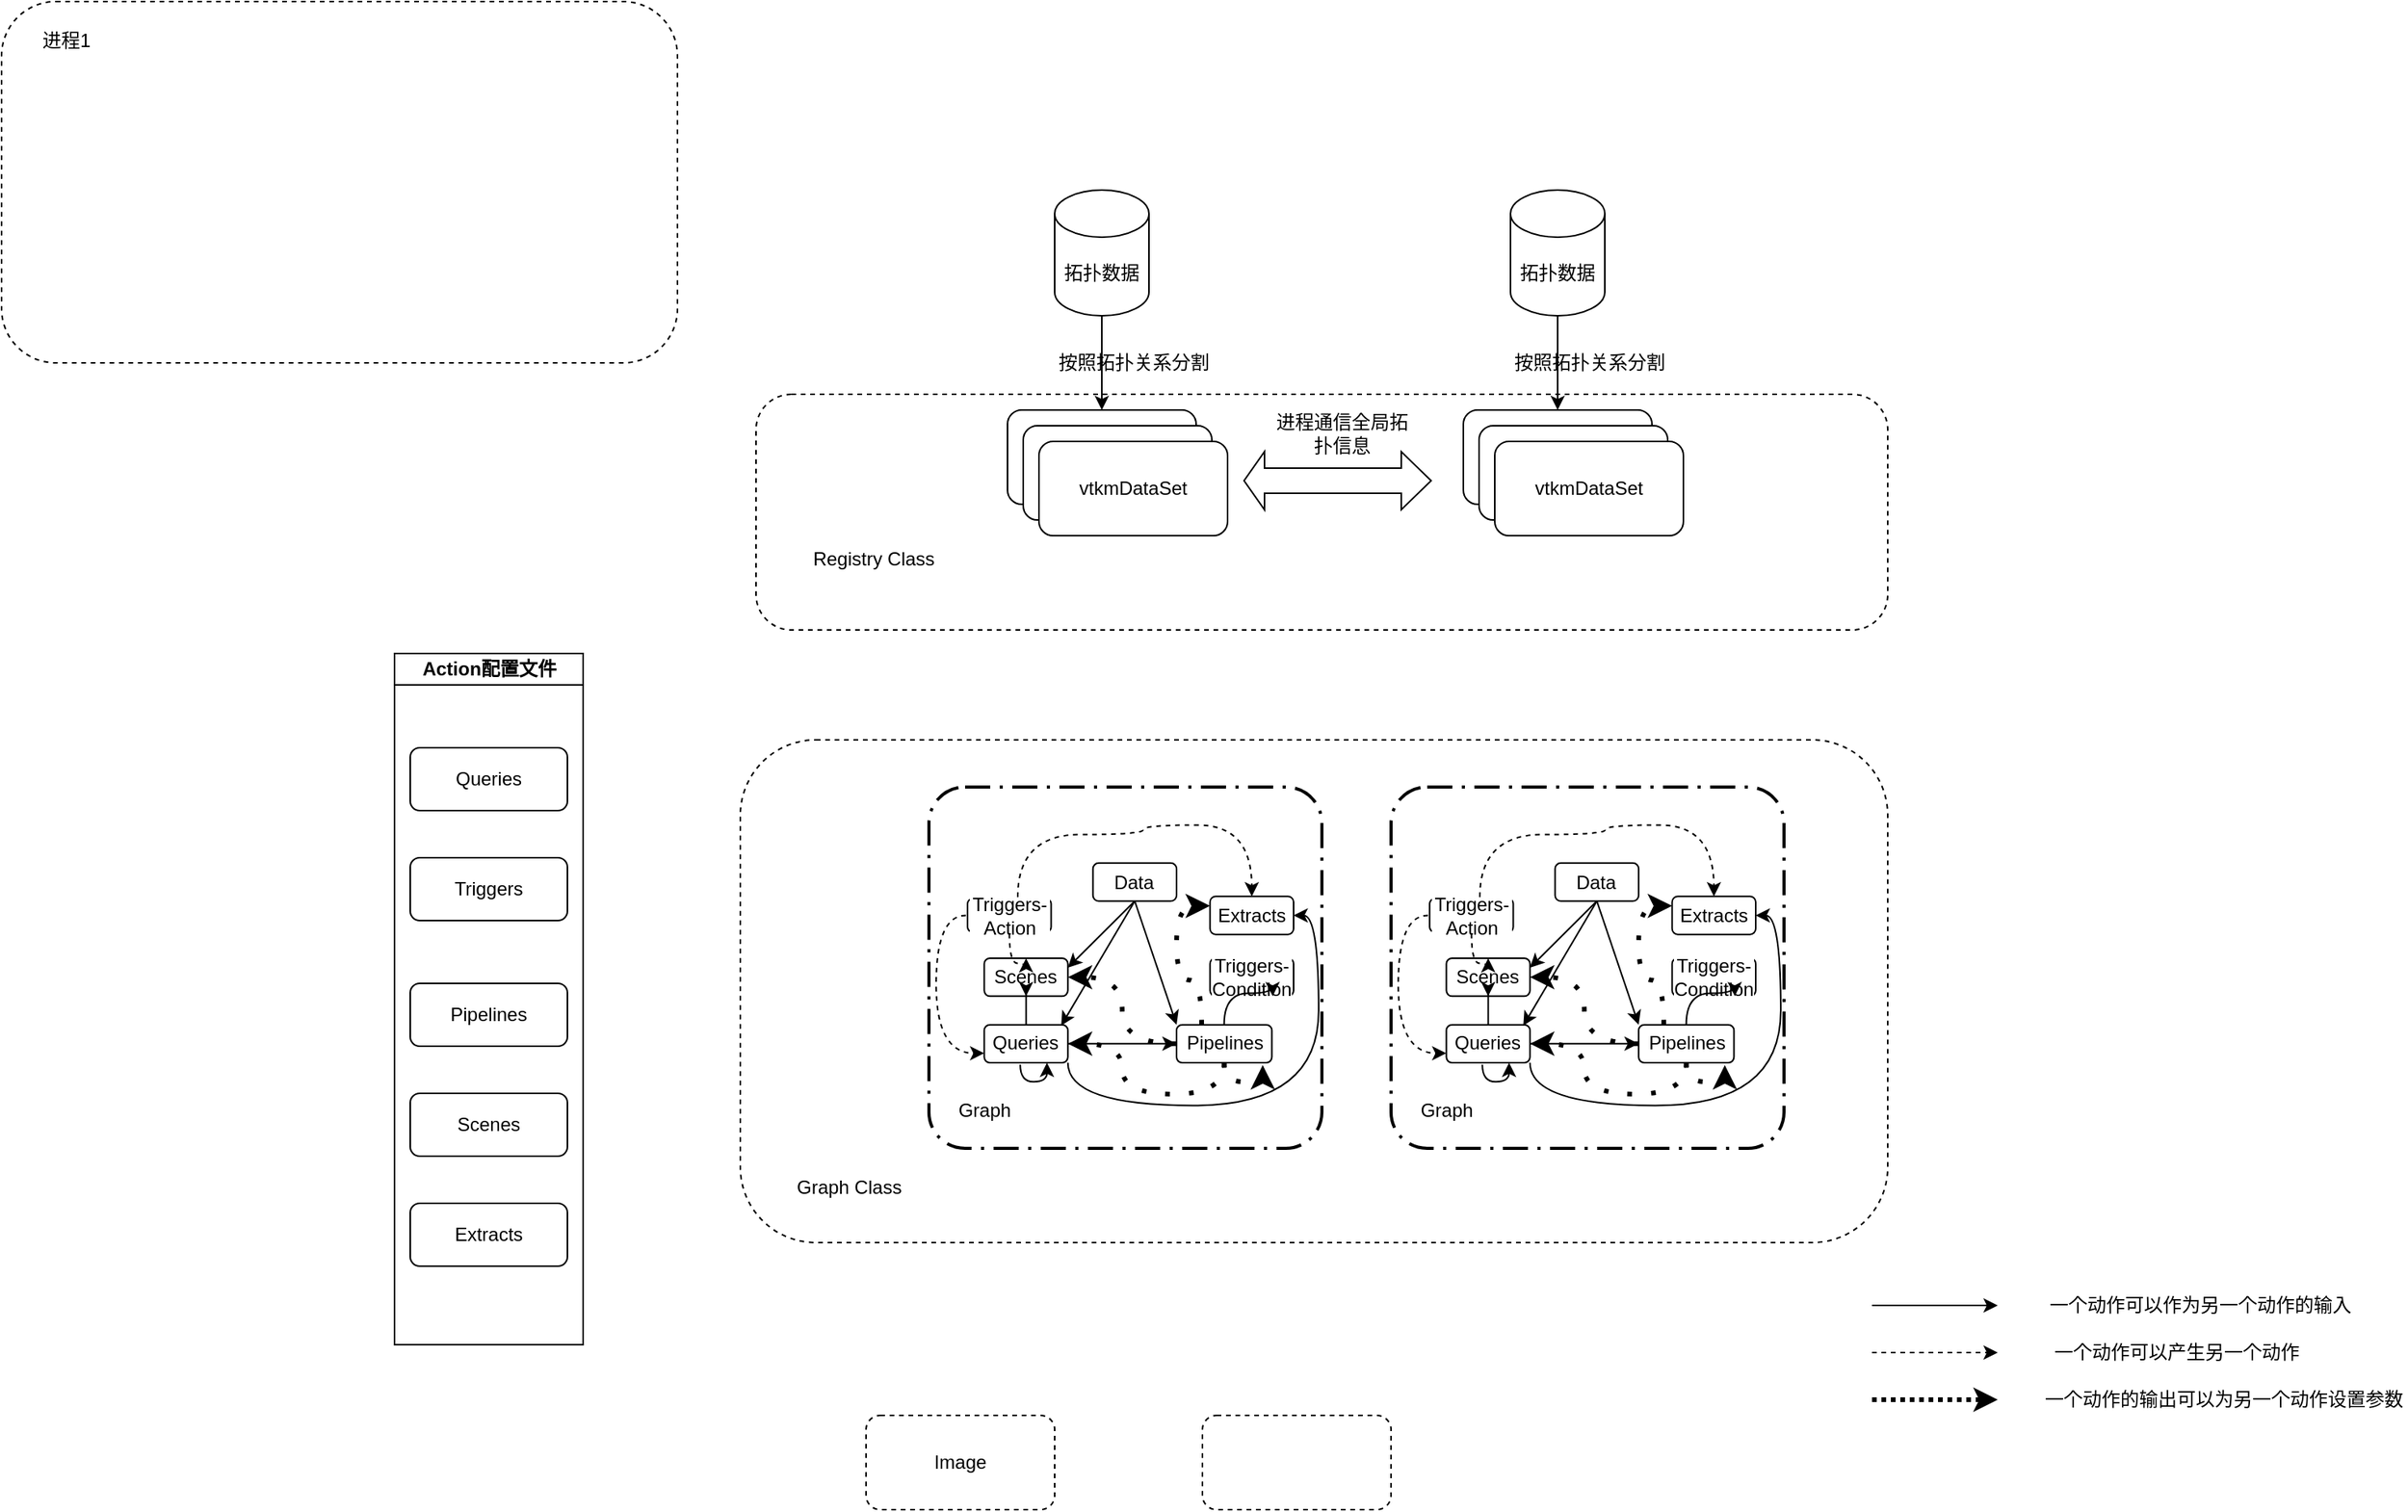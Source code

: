 <mxfile version="20.5.3" type="github">
  <diagram id="ZLlfLvLGAMrQiHrwSTNZ" name="第 1 页">
    <mxGraphModel dx="2529" dy="2203" grid="1" gridSize="10" guides="1" tooltips="1" connect="1" arrows="1" fold="1" page="1" pageScale="1" pageWidth="827" pageHeight="1169" math="0" shadow="0">
      <root>
        <mxCell id="0" />
        <mxCell id="1" parent="0" />
        <mxCell id="GuQ06bizUJo4DjbWJBar-140" value="" style="rounded=1;whiteSpace=wrap;html=1;dashed=1;" vertex="1" parent="1">
          <mxGeometry y="420" width="730" height="320" as="geometry" />
        </mxCell>
        <mxCell id="GuQ06bizUJo4DjbWJBar-43" value="" style="rounded=1;whiteSpace=wrap;html=1;dashed=1;" vertex="1" parent="1">
          <mxGeometry x="10" y="200" width="720" height="150" as="geometry" />
        </mxCell>
        <mxCell id="GuQ06bizUJo4DjbWJBar-19" value="" style="group" vertex="1" connectable="0" parent="1">
          <mxGeometry x="-470" y="-50" width="430" height="230" as="geometry" />
        </mxCell>
        <mxCell id="GuQ06bizUJo4DjbWJBar-17" value="" style="rounded=1;whiteSpace=wrap;html=1;dashed=1;" vertex="1" parent="GuQ06bizUJo4DjbWJBar-19">
          <mxGeometry width="430" height="230" as="geometry" />
        </mxCell>
        <mxCell id="GuQ06bizUJo4DjbWJBar-18" value="进程1" style="text;strokeColor=none;fillColor=none;align=left;verticalAlign=middle;spacingLeft=4;spacingRight=4;overflow=hidden;points=[[0,0.5],[1,0.5]];portConstraint=eastwest;rotatable=0;whiteSpace=wrap;html=1;dashed=1;" vertex="1" parent="GuQ06bizUJo4DjbWJBar-19">
          <mxGeometry x="20" y="10" width="80" height="30" as="geometry" />
        </mxCell>
        <mxCell id="GuQ06bizUJo4DjbWJBar-42" value="" style="group" vertex="1" connectable="0" parent="1">
          <mxGeometry x="170" y="70" width="540" height="280" as="geometry" />
        </mxCell>
        <mxCell id="GuQ06bizUJo4DjbWJBar-14" value="拓扑数据" style="shape=cylinder3;whiteSpace=wrap;html=1;boundedLbl=1;backgroundOutline=1;size=15;" vertex="1" parent="GuQ06bizUJo4DjbWJBar-42">
          <mxGeometry x="30" width="60" height="80" as="geometry" />
        </mxCell>
        <mxCell id="GuQ06bizUJo4DjbWJBar-29" value="" style="group" vertex="1" connectable="0" parent="GuQ06bizUJo4DjbWJBar-42">
          <mxGeometry y="140" width="140" height="80" as="geometry" />
        </mxCell>
        <mxCell id="GuQ06bizUJo4DjbWJBar-20" value="" style="rounded=1;whiteSpace=wrap;html=1;" vertex="1" parent="GuQ06bizUJo4DjbWJBar-29">
          <mxGeometry width="120" height="60" as="geometry" />
        </mxCell>
        <mxCell id="GuQ06bizUJo4DjbWJBar-27" value="" style="rounded=1;whiteSpace=wrap;html=1;" vertex="1" parent="GuQ06bizUJo4DjbWJBar-29">
          <mxGeometry x="10" y="10" width="120" height="60" as="geometry" />
        </mxCell>
        <mxCell id="GuQ06bizUJo4DjbWJBar-28" value="vtkmDataSet" style="rounded=1;whiteSpace=wrap;html=1;" vertex="1" parent="GuQ06bizUJo4DjbWJBar-29">
          <mxGeometry x="20" y="20" width="120" height="60" as="geometry" />
        </mxCell>
        <mxCell id="GuQ06bizUJo4DjbWJBar-30" style="edgeStyle=orthogonalEdgeStyle;rounded=0;orthogonalLoop=1;jettySize=auto;html=1;entryX=0.5;entryY=0;entryDx=0;entryDy=0;" edge="1" parent="GuQ06bizUJo4DjbWJBar-42" source="GuQ06bizUJo4DjbWJBar-14" target="GuQ06bizUJo4DjbWJBar-20">
          <mxGeometry relative="1" as="geometry" />
        </mxCell>
        <mxCell id="GuQ06bizUJo4DjbWJBar-31" value="按照拓扑关系分割" style="text;html=1;align=center;verticalAlign=middle;resizable=0;points=[];autosize=1;strokeColor=none;fillColor=none;" vertex="1" parent="GuQ06bizUJo4DjbWJBar-42">
          <mxGeometry x="20" y="95" width="120" height="30" as="geometry" />
        </mxCell>
        <mxCell id="GuQ06bizUJo4DjbWJBar-32" value="" style="shape=flexArrow;endArrow=classic;startArrow=classic;html=1;rounded=0;width=16;startSize=4;" edge="1" parent="GuQ06bizUJo4DjbWJBar-42">
          <mxGeometry width="100" height="100" relative="1" as="geometry">
            <mxPoint x="150" y="185" as="sourcePoint" />
            <mxPoint x="270" y="185" as="targetPoint" />
          </mxGeometry>
        </mxCell>
        <mxCell id="GuQ06bizUJo4DjbWJBar-34" value="拓扑数据" style="shape=cylinder3;whiteSpace=wrap;html=1;boundedLbl=1;backgroundOutline=1;size=15;" vertex="1" parent="GuQ06bizUJo4DjbWJBar-42">
          <mxGeometry x="320" width="60" height="80" as="geometry" />
        </mxCell>
        <mxCell id="GuQ06bizUJo4DjbWJBar-35" value="" style="group" vertex="1" connectable="0" parent="GuQ06bizUJo4DjbWJBar-42">
          <mxGeometry x="290" y="140" width="250" height="115" as="geometry" />
        </mxCell>
        <mxCell id="GuQ06bizUJo4DjbWJBar-36" value="" style="rounded=1;whiteSpace=wrap;html=1;" vertex="1" parent="GuQ06bizUJo4DjbWJBar-35">
          <mxGeometry width="120" height="60" as="geometry" />
        </mxCell>
        <mxCell id="GuQ06bizUJo4DjbWJBar-37" value="" style="rounded=1;whiteSpace=wrap;html=1;" vertex="1" parent="GuQ06bizUJo4DjbWJBar-35">
          <mxGeometry x="10" y="10" width="120" height="60" as="geometry" />
        </mxCell>
        <mxCell id="GuQ06bizUJo4DjbWJBar-38" value="vtkmDataSet" style="rounded=1;whiteSpace=wrap;html=1;" vertex="1" parent="GuQ06bizUJo4DjbWJBar-35">
          <mxGeometry x="20" y="20" width="120" height="60" as="geometry" />
        </mxCell>
        <mxCell id="GuQ06bizUJo4DjbWJBar-33" style="edgeStyle=orthogonalEdgeStyle;rounded=0;orthogonalLoop=1;jettySize=auto;html=1;entryX=0.5;entryY=0;entryDx=0;entryDy=0;" edge="1" parent="GuQ06bizUJo4DjbWJBar-42" source="GuQ06bizUJo4DjbWJBar-34" target="GuQ06bizUJo4DjbWJBar-36">
          <mxGeometry relative="1" as="geometry" />
        </mxCell>
        <mxCell id="GuQ06bizUJo4DjbWJBar-39" value="按照拓扑关系分割" style="text;html=1;align=center;verticalAlign=middle;resizable=0;points=[];autosize=1;strokeColor=none;fillColor=none;" vertex="1" parent="GuQ06bizUJo4DjbWJBar-42">
          <mxGeometry x="310" y="95" width="120" height="30" as="geometry" />
        </mxCell>
        <mxCell id="GuQ06bizUJo4DjbWJBar-40" value="进程通信全局拓扑信息" style="text;html=1;strokeColor=none;fillColor=none;align=center;verticalAlign=middle;whiteSpace=wrap;rounded=0;" vertex="1" parent="GuQ06bizUJo4DjbWJBar-42">
          <mxGeometry x="170" y="140" width="86" height="30" as="geometry" />
        </mxCell>
        <mxCell id="GuQ06bizUJo4DjbWJBar-44" value="Registry Class" style="text;html=1;strokeColor=none;fillColor=none;align=center;verticalAlign=middle;whiteSpace=wrap;rounded=0;" vertex="1" parent="1">
          <mxGeometry x="40" y="290" width="90" height="30" as="geometry" />
        </mxCell>
        <mxCell id="GuQ06bizUJo4DjbWJBar-48" value="" style="group" connectable="0" vertex="1" parent="1">
          <mxGeometry x="-220" y="365" width="120" height="440" as="geometry" />
        </mxCell>
        <mxCell id="GuQ06bizUJo4DjbWJBar-49" value="&lt;div&gt;&lt;div&gt;Action配置文件&lt;/div&gt;&lt;/div&gt;&lt;span&gt;&lt;/span&gt;" style="swimlane;startSize=20;rounded=0;shadow=0;comic=0;labelBackgroundColor=#FFFFFF;fillColor=#FFFFFF;gradientColor=#ffffff;html=1;" vertex="1" parent="GuQ06bizUJo4DjbWJBar-48">
          <mxGeometry width="120" height="440" as="geometry" />
        </mxCell>
        <mxCell id="GuQ06bizUJo4DjbWJBar-50" value="&lt;meta charset=&quot;utf-8&quot;&gt;&lt;meta&gt;&lt;meta&gt;&lt;div&gt;&lt;div&gt;Triggers&lt;/div&gt;&lt;/div&gt;&lt;span&gt;&lt;/span&gt;" style="rounded=1;whiteSpace=wrap;html=1;shadow=0;comic=0;labelBackgroundColor=#FFFFFF;fillColor=#FFFFFF;gradientColor=#ffffff;" vertex="1" parent="GuQ06bizUJo4DjbWJBar-49">
          <mxGeometry x="10" y="130" width="100" height="40" as="geometry" />
        </mxCell>
        <mxCell id="GuQ06bizUJo4DjbWJBar-51" value="&lt;meta charset=&quot;utf-8&quot;&gt;&lt;meta&gt;&lt;meta&gt;&lt;div&gt;&lt;div&gt;Queries&lt;/div&gt;&lt;/div&gt;&lt;span&gt;&lt;/span&gt;" style="rounded=1;whiteSpace=wrap;html=1;shadow=0;comic=0;labelBackgroundColor=#FFFFFF;fillColor=#FFFFFF;gradientColor=#ffffff;" vertex="1" parent="GuQ06bizUJo4DjbWJBar-49">
          <mxGeometry x="10" y="60" width="100" height="40" as="geometry" />
        </mxCell>
        <mxCell id="GuQ06bizUJo4DjbWJBar-52" value="&lt;meta charset=&quot;utf-8&quot;&gt;&lt;meta&gt;&lt;meta&gt;&lt;div&gt;&lt;div&gt;Pipelines&lt;/div&gt;&lt;/div&gt;&lt;span&gt;&lt;/span&gt;" style="rounded=1;whiteSpace=wrap;html=1;shadow=0;comic=0;labelBackgroundColor=#FFFFFF;fillColor=#FFFFFF;gradientColor=#ffffff;" vertex="1" parent="GuQ06bizUJo4DjbWJBar-49">
          <mxGeometry x="10" y="210" width="100" height="40" as="geometry" />
        </mxCell>
        <mxCell id="GuQ06bizUJo4DjbWJBar-53" value="&lt;meta charset=&quot;utf-8&quot;&gt;&lt;meta&gt;&lt;meta&gt;&lt;div&gt;&lt;div&gt;Scenes&lt;/div&gt;&lt;/div&gt;&lt;span&gt;&lt;/span&gt;" style="rounded=1;whiteSpace=wrap;html=1;shadow=0;comic=0;labelBackgroundColor=#FFFFFF;fillColor=#FFFFFF;gradientColor=#ffffff;" vertex="1" parent="GuQ06bizUJo4DjbWJBar-49">
          <mxGeometry x="10" y="280" width="100" height="40" as="geometry" />
        </mxCell>
        <mxCell id="GuQ06bizUJo4DjbWJBar-54" value="&lt;meta charset=&quot;utf-8&quot;&gt;&lt;meta&gt;&lt;meta&gt;&lt;div&gt;&lt;div&gt;Extracts&lt;/div&gt;&lt;/div&gt;&lt;span&gt;&lt;/span&gt;" style="rounded=1;whiteSpace=wrap;html=1;shadow=0;comic=0;labelBackgroundColor=#FFFFFF;fillColor=#FFFFFF;gradientColor=#ffffff;" vertex="1" parent="GuQ06bizUJo4DjbWJBar-49">
          <mxGeometry x="10" y="350" width="100" height="40" as="geometry" />
        </mxCell>
        <mxCell id="GuQ06bizUJo4DjbWJBar-55" value="" style="group" connectable="0" vertex="1" parent="1">
          <mxGeometry x="120" y="450" width="750" height="290" as="geometry" />
        </mxCell>
        <mxCell id="GuQ06bizUJo4DjbWJBar-141" value="" style="group" vertex="1" connectable="0" parent="GuQ06bizUJo4DjbWJBar-55">
          <mxGeometry width="250" height="230" as="geometry" />
        </mxCell>
        <mxCell id="GuQ06bizUJo4DjbWJBar-56" value="&lt;meta /&gt;&lt;meta /&gt;&lt;meta /&gt;&lt;div&gt;&lt;div&gt;Triggers-Condition&lt;/div&gt;&lt;/div&gt;&lt;span&gt;&lt;/span&gt;" style="rounded=1;whiteSpace=wrap;html=1;shadow=0;comic=0;labelBackgroundColor=#FFFFFF;fillColor=#FFFFFF;gradientColor=#ffffff;" vertex="1" parent="GuQ06bizUJo4DjbWJBar-141">
          <mxGeometry x="178.818" y="108.947" width="53.191" height="24.211" as="geometry" />
        </mxCell>
        <mxCell id="GuQ06bizUJo4DjbWJBar-57" value="&lt;meta charset=&quot;utf-8&quot;&gt;&lt;meta&gt;&lt;meta&gt;&lt;div&gt;&lt;div&gt;Queries&lt;/div&gt;&lt;/div&gt;&lt;span&gt;&lt;/span&gt;" style="rounded=1;whiteSpace=wrap;html=1;shadow=0;comic=0;labelBackgroundColor=#FFFFFF;fillColor=#FFFFFF;gradientColor=#ffffff;" vertex="1" parent="GuQ06bizUJo4DjbWJBar-141">
          <mxGeometry x="35.201" y="151.316" width="53.191" height="24.211" as="geometry" />
        </mxCell>
        <mxCell id="GuQ06bizUJo4DjbWJBar-58" style="edgeStyle=orthogonalEdgeStyle;curved=1;orthogonalLoop=1;jettySize=auto;html=1;entryX=0;entryY=0.75;entryDx=0;entryDy=0;dashed=1;strokeWidth=1;exitX=0;exitY=0.5;exitDx=0;exitDy=0;" edge="1" parent="GuQ06bizUJo4DjbWJBar-141" source="GuQ06bizUJo4DjbWJBar-59" target="GuQ06bizUJo4DjbWJBar-57">
          <mxGeometry relative="1" as="geometry" />
        </mxCell>
        <mxCell id="GuQ06bizUJo4DjbWJBar-59" value="&lt;meta /&gt;&lt;meta /&gt;&lt;meta /&gt;&lt;div&gt;&lt;div&gt;Triggers-Action&lt;/div&gt;&lt;/div&gt;&lt;span&gt;&lt;/span&gt;" style="rounded=1;whiteSpace=wrap;html=1;shadow=0;comic=0;labelBackgroundColor=#FFFFFF;fillColor=none;gradientColor=none;glass=0;perimeterSpacing=1;strokeColor=#000000;" vertex="1" parent="GuQ06bizUJo4DjbWJBar-141">
          <mxGeometry x="24.559" y="71.122" width="53.191" height="21.184" as="geometry" />
        </mxCell>
        <mxCell id="GuQ06bizUJo4DjbWJBar-60" style="edgeStyle=orthogonalEdgeStyle;curved=1;orthogonalLoop=1;jettySize=auto;html=1;entryX=1;entryY=0.5;entryDx=0;entryDy=0;strokeWidth=3;startArrow=none;startFill=0;exitX=0.5;exitY=1;exitDx=0;exitDy=0;dashed=1;dashPattern=1 4;" edge="1" parent="GuQ06bizUJo4DjbWJBar-141" source="GuQ06bizUJo4DjbWJBar-62" target="GuQ06bizUJo4DjbWJBar-57">
          <mxGeometry relative="1" as="geometry" />
        </mxCell>
        <mxCell id="GuQ06bizUJo4DjbWJBar-61" style="edgeStyle=orthogonalEdgeStyle;curved=1;orthogonalLoop=1;jettySize=auto;html=1;entryX=0.75;entryY=1;entryDx=0;entryDy=0;startArrow=none;startFill=0;strokeWidth=1;" edge="1" parent="GuQ06bizUJo4DjbWJBar-141" source="GuQ06bizUJo4DjbWJBar-62" target="GuQ06bizUJo4DjbWJBar-56">
          <mxGeometry relative="1" as="geometry" />
        </mxCell>
        <mxCell id="GuQ06bizUJo4DjbWJBar-62" value="&lt;meta charset=&quot;utf-8&quot;&gt;&lt;meta&gt;&lt;meta&gt;&lt;div&gt;&lt;div&gt;Pipelines&lt;/div&gt;&lt;/div&gt;&lt;span&gt;&lt;/span&gt;" style="rounded=1;whiteSpace=wrap;html=1;shadow=0;comic=0;labelBackgroundColor=#FFFFFF;fillColor=#FFFFFF;gradientColor=#ffffff;" vertex="1" parent="GuQ06bizUJo4DjbWJBar-141">
          <mxGeometry x="157.541" y="151.316" width="60.638" height="24.211" as="geometry" />
        </mxCell>
        <mxCell id="GuQ06bizUJo4DjbWJBar-63" style="edgeStyle=orthogonalEdgeStyle;curved=1;orthogonalLoop=1;jettySize=auto;html=1;entryX=0;entryY=0.5;entryDx=0;entryDy=0;" edge="1" parent="GuQ06bizUJo4DjbWJBar-141" source="GuQ06bizUJo4DjbWJBar-57" target="GuQ06bizUJo4DjbWJBar-62">
          <mxGeometry relative="1" as="geometry" />
        </mxCell>
        <mxCell id="GuQ06bizUJo4DjbWJBar-64" value="&lt;meta charset=&quot;utf-8&quot;&gt;&lt;meta&gt;&lt;meta&gt;&lt;div&gt;&lt;div&gt;Scenes&lt;/div&gt;&lt;/div&gt;&lt;span&gt;&lt;/span&gt;" style="rounded=1;whiteSpace=wrap;html=1;shadow=0;comic=0;labelBackgroundColor=#FFFFFF;fillColor=#FFFFFF;gradientColor=#ffffff;" vertex="1" parent="GuQ06bizUJo4DjbWJBar-141">
          <mxGeometry x="35.201" y="108.947" width="53.191" height="24.211" as="geometry" />
        </mxCell>
        <mxCell id="GuQ06bizUJo4DjbWJBar-65" style="edgeStyle=orthogonalEdgeStyle;curved=1;orthogonalLoop=1;jettySize=auto;html=1;entryX=0.5;entryY=1;entryDx=0;entryDy=0;" edge="1" parent="GuQ06bizUJo4DjbWJBar-141" source="GuQ06bizUJo4DjbWJBar-57" target="GuQ06bizUJo4DjbWJBar-64">
          <mxGeometry relative="1" as="geometry" />
        </mxCell>
        <mxCell id="GuQ06bizUJo4DjbWJBar-66" style="edgeStyle=orthogonalEdgeStyle;curved=1;orthogonalLoop=1;jettySize=auto;html=1;entryX=0.5;entryY=0;entryDx=0;entryDy=0;dashed=1;strokeWidth=1;" edge="1" parent="GuQ06bizUJo4DjbWJBar-141" source="GuQ06bizUJo4DjbWJBar-59" target="GuQ06bizUJo4DjbWJBar-64">
          <mxGeometry relative="1" as="geometry" />
        </mxCell>
        <mxCell id="GuQ06bizUJo4DjbWJBar-67" style="edgeStyle=orthogonalEdgeStyle;curved=1;orthogonalLoop=1;jettySize=auto;html=1;entryX=1;entryY=0.5;entryDx=0;entryDy=0;dashed=1;dashPattern=1 4;startArrow=none;startFill=0;strokeWidth=3;" edge="1" parent="GuQ06bizUJo4DjbWJBar-141" source="GuQ06bizUJo4DjbWJBar-62" target="GuQ06bizUJo4DjbWJBar-64">
          <mxGeometry relative="1" as="geometry" />
        </mxCell>
        <mxCell id="GuQ06bizUJo4DjbWJBar-68" value="&lt;meta charset=&quot;utf-8&quot;&gt;&lt;meta&gt;&lt;meta&gt;&lt;div&gt;&lt;div&gt;Extracts&lt;/div&gt;&lt;/div&gt;&lt;span&gt;&lt;/span&gt;" style="rounded=1;whiteSpace=wrap;html=1;shadow=0;comic=0;labelBackgroundColor=#FFFFFF;fillColor=#FFFFFF;gradientColor=#ffffff;" vertex="1" parent="GuQ06bizUJo4DjbWJBar-141">
          <mxGeometry x="178.818" y="69.605" width="53.191" height="24.211" as="geometry" />
        </mxCell>
        <mxCell id="GuQ06bizUJo4DjbWJBar-69" style="edgeStyle=orthogonalEdgeStyle;orthogonalLoop=1;jettySize=auto;html=1;entryX=1;entryY=0.5;entryDx=0;entryDy=0;curved=1;exitX=1;exitY=1;exitDx=0;exitDy=0;" edge="1" parent="GuQ06bizUJo4DjbWJBar-141" source="GuQ06bizUJo4DjbWJBar-57" target="GuQ06bizUJo4DjbWJBar-68">
          <mxGeometry relative="1" as="geometry">
            <mxPoint x="99.031" y="202.763" as="sourcePoint" />
            <mxPoint x="242.648" y="121.053" as="targetPoint" />
            <Array as="points">
              <mxPoint x="88.392" y="202.763" />
              <mxPoint x="247.967" y="202.763" />
              <mxPoint x="247.967" y="81.711" />
            </Array>
          </mxGeometry>
        </mxCell>
        <mxCell id="GuQ06bizUJo4DjbWJBar-70" style="orthogonalLoop=1;jettySize=auto;html=1;entryX=1;entryY=0.25;entryDx=0;entryDy=0;exitX=0.5;exitY=1;exitDx=0;exitDy=0;" edge="1" parent="GuQ06bizUJo4DjbWJBar-141" source="GuQ06bizUJo4DjbWJBar-73" target="GuQ06bizUJo4DjbWJBar-64">
          <mxGeometry relative="1" as="geometry" />
        </mxCell>
        <mxCell id="GuQ06bizUJo4DjbWJBar-71" style="orthogonalLoop=1;jettySize=auto;html=1;entryX=0;entryY=0;entryDx=0;entryDy=0;exitX=0.5;exitY=1;exitDx=0;exitDy=0;" edge="1" parent="GuQ06bizUJo4DjbWJBar-141" source="GuQ06bizUJo4DjbWJBar-73" target="GuQ06bizUJo4DjbWJBar-62">
          <mxGeometry relative="1" as="geometry" />
        </mxCell>
        <mxCell id="GuQ06bizUJo4DjbWJBar-72" style="orthogonalLoop=1;jettySize=auto;html=1;entryX=0.92;entryY=0.025;entryDx=0;entryDy=0;entryPerimeter=0;exitX=0.5;exitY=1;exitDx=0;exitDy=0;" edge="1" parent="GuQ06bizUJo4DjbWJBar-141" source="GuQ06bizUJo4DjbWJBar-73" target="GuQ06bizUJo4DjbWJBar-57">
          <mxGeometry relative="1" as="geometry" />
        </mxCell>
        <mxCell id="GuQ06bizUJo4DjbWJBar-73" value="&lt;meta /&gt;&lt;meta /&gt;&lt;meta /&gt;&lt;div&gt;&lt;div&gt;Data&lt;/div&gt;&lt;/div&gt;&lt;span&gt;&lt;/span&gt;" style="rounded=1;whiteSpace=wrap;html=1;shadow=0;comic=0;labelBackgroundColor=#FFFFFF;fillColor=#FFFFFF;gradientColor=#ffffff;" vertex="1" parent="GuQ06bizUJo4DjbWJBar-141">
          <mxGeometry x="104.35" y="48.421" width="53.191" height="24.211" as="geometry" />
        </mxCell>
        <mxCell id="GuQ06bizUJo4DjbWJBar-74" style="edgeStyle=orthogonalEdgeStyle;curved=1;orthogonalLoop=1;jettySize=auto;html=1;entryX=0.5;entryY=0;entryDx=0;entryDy=0;dashed=1;strokeWidth=1;" edge="1" parent="GuQ06bizUJo4DjbWJBar-141" source="GuQ06bizUJo4DjbWJBar-59" target="GuQ06bizUJo4DjbWJBar-68">
          <mxGeometry relative="1" as="geometry">
            <Array as="points">
              <mxPoint x="56.477" y="30.263" />
              <mxPoint x="136.265" y="30.263" />
              <mxPoint x="136.265" y="24.211" />
              <mxPoint x="205.414" y="24.211" />
            </Array>
          </mxGeometry>
        </mxCell>
        <mxCell id="GuQ06bizUJo4DjbWJBar-75" style="edgeStyle=orthogonalEdgeStyle;curved=1;orthogonalLoop=1;jettySize=auto;html=1;entryX=0.75;entryY=1;entryDx=0;entryDy=0;exitX=0.43;exitY=1.05;exitDx=0;exitDy=0;exitPerimeter=0;" edge="1" parent="GuQ06bizUJo4DjbWJBar-141" source="GuQ06bizUJo4DjbWJBar-57" target="GuQ06bizUJo4DjbWJBar-57">
          <mxGeometry relative="1" as="geometry">
            <Array as="points">
              <mxPoint x="58.073" y="187.632" />
              <mxPoint x="75.094" y="187.632" />
            </Array>
          </mxGeometry>
        </mxCell>
        <mxCell id="GuQ06bizUJo4DjbWJBar-76" style="edgeStyle=orthogonalEdgeStyle;curved=1;orthogonalLoop=1;jettySize=auto;html=1;entryX=0;entryY=0.25;entryDx=0;entryDy=0;dashed=1;dashPattern=1 4;startArrow=none;startFill=0;strokeWidth=3;" edge="1" parent="GuQ06bizUJo4DjbWJBar-141" source="GuQ06bizUJo4DjbWJBar-62" target="GuQ06bizUJo4DjbWJBar-68">
          <mxGeometry relative="1" as="geometry">
            <Array as="points">
              <mxPoint x="173.499" y="122.868" />
              <mxPoint x="157.541" y="122.868" />
              <mxPoint x="157.541" y="75.658" />
            </Array>
          </mxGeometry>
        </mxCell>
        <mxCell id="GuQ06bizUJo4DjbWJBar-77" style="edgeStyle=orthogonalEdgeStyle;curved=1;orthogonalLoop=1;jettySize=auto;html=1;entryX=0.904;entryY=1.063;entryDx=0;entryDy=0;entryPerimeter=0;dashed=1;dashPattern=1 4;startArrow=none;startFill=0;strokeWidth=3;" edge="1" parent="GuQ06bizUJo4DjbWJBar-141" source="GuQ06bizUJo4DjbWJBar-62" target="GuQ06bizUJo4DjbWJBar-62">
          <mxGeometry relative="1" as="geometry">
            <Array as="points">
              <mxPoint x="187.86" y="187.632" />
              <mxPoint x="212.328" y="187.632" />
            </Array>
          </mxGeometry>
        </mxCell>
        <mxCell id="GuQ06bizUJo4DjbWJBar-78" value="" style="rounded=1;arcSize=10;dashed=1;strokeColor=#000000;fillColor=none;gradientColor=none;dashPattern=8 3 1 3;strokeWidth=2;" vertex="1" parent="GuQ06bizUJo4DjbWJBar-141">
          <mxGeometry width="250" height="230" as="geometry" />
        </mxCell>
        <mxCell id="GuQ06bizUJo4DjbWJBar-79" value="Graph" style="text;html=1;strokeColor=none;fillColor=none;align=center;verticalAlign=middle;whiteSpace=wrap;rounded=0;" vertex="1" parent="GuQ06bizUJo4DjbWJBar-141">
          <mxGeometry x="24.562" y="199.737" width="21.277" height="12.105" as="geometry" />
        </mxCell>
        <mxCell id="GuQ06bizUJo4DjbWJBar-107" value="" style="endArrow=classic;html=1;" edge="1" parent="1">
          <mxGeometry width="50" height="50" relative="1" as="geometry">
            <mxPoint x="720" y="780" as="sourcePoint" />
            <mxPoint x="800" y="780" as="targetPoint" />
          </mxGeometry>
        </mxCell>
        <mxCell id="GuQ06bizUJo4DjbWJBar-108" value="" style="endArrow=classic;html=1;dashed=1;" edge="1" parent="1">
          <mxGeometry width="50" height="50" relative="1" as="geometry">
            <mxPoint x="720" y="810" as="sourcePoint" />
            <mxPoint x="800" y="810" as="targetPoint" />
          </mxGeometry>
        </mxCell>
        <mxCell id="GuQ06bizUJo4DjbWJBar-109" value="" style="endArrow=classic;html=1;dashed=1;dashPattern=1 1;strokeWidth=3;" edge="1" parent="1">
          <mxGeometry width="50" height="50" relative="1" as="geometry">
            <mxPoint x="720" y="840" as="sourcePoint" />
            <mxPoint x="800" y="840" as="targetPoint" />
          </mxGeometry>
        </mxCell>
        <mxCell id="GuQ06bizUJo4DjbWJBar-110" value="&lt;div&gt;&lt;/div&gt;&lt;div style&gt;一个动作可以作为另一个动作的输入&lt;/div&gt;" style="text;html=1;strokeColor=none;fillColor=none;align=center;verticalAlign=middle;whiteSpace=wrap;rounded=0;glass=0;comic=0;" vertex="1" parent="1">
          <mxGeometry x="828" y="770" width="202" height="20" as="geometry" />
        </mxCell>
        <mxCell id="GuQ06bizUJo4DjbWJBar-111" value="&lt;meta charset=&quot;utf-8&quot;&gt;&lt;meta&gt;&lt;div&gt;&lt;/div&gt;&lt;div style=&quot;&quot;&gt;一个动作可以产生另一个动作&lt;/div&gt;" style="text;html=1;strokeColor=none;fillColor=none;align=center;verticalAlign=middle;whiteSpace=wrap;rounded=0;glass=0;comic=0;" vertex="1" parent="1">
          <mxGeometry x="798" y="800" width="232" height="20" as="geometry" />
        </mxCell>
        <mxCell id="GuQ06bizUJo4DjbWJBar-112" value="&lt;meta charset=&quot;utf-8&quot;&gt;&lt;meta&gt;&lt;div&gt;&lt;/div&gt;&lt;div style=&quot;&quot;&gt;一个动作的输出可以为另一个动作设置参数&lt;/div&gt;" style="text;html=1;strokeColor=none;fillColor=none;align=center;verticalAlign=middle;whiteSpace=wrap;rounded=0;glass=0;comic=0;" vertex="1" parent="1">
          <mxGeometry x="828" y="830" width="232" height="20" as="geometry" />
        </mxCell>
        <mxCell id="GuQ06bizUJo4DjbWJBar-115" value="" style="group" connectable="0" vertex="1" parent="1">
          <mxGeometry x="414" y="450" width="250" height="230" as="geometry" />
        </mxCell>
        <mxCell id="GuQ06bizUJo4DjbWJBar-116" value="&lt;meta /&gt;&lt;meta /&gt;&lt;meta /&gt;&lt;div&gt;&lt;div&gt;Triggers-Condition&lt;/div&gt;&lt;/div&gt;&lt;span&gt;&lt;/span&gt;" style="rounded=1;whiteSpace=wrap;html=1;shadow=0;comic=0;labelBackgroundColor=#FFFFFF;fillColor=#FFFFFF;gradientColor=#ffffff;" vertex="1" parent="GuQ06bizUJo4DjbWJBar-115">
          <mxGeometry x="178.818" y="108.947" width="53.191" height="24.211" as="geometry" />
        </mxCell>
        <mxCell id="GuQ06bizUJo4DjbWJBar-117" value="&lt;meta charset=&quot;utf-8&quot;&gt;&lt;meta&gt;&lt;meta&gt;&lt;div&gt;&lt;div&gt;Queries&lt;/div&gt;&lt;/div&gt;&lt;span&gt;&lt;/span&gt;" style="rounded=1;whiteSpace=wrap;html=1;shadow=0;comic=0;labelBackgroundColor=#FFFFFF;fillColor=#FFFFFF;gradientColor=#ffffff;" vertex="1" parent="GuQ06bizUJo4DjbWJBar-115">
          <mxGeometry x="35.201" y="151.316" width="53.191" height="24.211" as="geometry" />
        </mxCell>
        <mxCell id="GuQ06bizUJo4DjbWJBar-118" style="edgeStyle=orthogonalEdgeStyle;curved=1;orthogonalLoop=1;jettySize=auto;html=1;entryX=0;entryY=0.75;entryDx=0;entryDy=0;dashed=1;strokeWidth=1;exitX=0;exitY=0.5;exitDx=0;exitDy=0;" edge="1" parent="GuQ06bizUJo4DjbWJBar-115" source="GuQ06bizUJo4DjbWJBar-119" target="GuQ06bizUJo4DjbWJBar-117">
          <mxGeometry relative="1" as="geometry" />
        </mxCell>
        <mxCell id="GuQ06bizUJo4DjbWJBar-119" value="&lt;meta /&gt;&lt;meta /&gt;&lt;meta /&gt;&lt;div&gt;&lt;div&gt;Triggers-Action&lt;/div&gt;&lt;/div&gt;&lt;span&gt;&lt;/span&gt;" style="rounded=1;whiteSpace=wrap;html=1;shadow=0;comic=0;labelBackgroundColor=#FFFFFF;fillColor=none;gradientColor=none;glass=0;perimeterSpacing=1;strokeColor=#000000;" vertex="1" parent="GuQ06bizUJo4DjbWJBar-115">
          <mxGeometry x="24.559" y="71.122" width="53.191" height="21.184" as="geometry" />
        </mxCell>
        <mxCell id="GuQ06bizUJo4DjbWJBar-120" style="edgeStyle=orthogonalEdgeStyle;curved=1;orthogonalLoop=1;jettySize=auto;html=1;entryX=1;entryY=0.5;entryDx=0;entryDy=0;strokeWidth=3;startArrow=none;startFill=0;exitX=0.5;exitY=1;exitDx=0;exitDy=0;dashed=1;dashPattern=1 4;" edge="1" parent="GuQ06bizUJo4DjbWJBar-115" source="GuQ06bizUJo4DjbWJBar-122" target="GuQ06bizUJo4DjbWJBar-117">
          <mxGeometry relative="1" as="geometry" />
        </mxCell>
        <mxCell id="GuQ06bizUJo4DjbWJBar-121" style="edgeStyle=orthogonalEdgeStyle;curved=1;orthogonalLoop=1;jettySize=auto;html=1;entryX=0.75;entryY=1;entryDx=0;entryDy=0;startArrow=none;startFill=0;strokeWidth=1;" edge="1" parent="GuQ06bizUJo4DjbWJBar-115" source="GuQ06bizUJo4DjbWJBar-122" target="GuQ06bizUJo4DjbWJBar-116">
          <mxGeometry relative="1" as="geometry" />
        </mxCell>
        <mxCell id="GuQ06bizUJo4DjbWJBar-122" value="&lt;meta charset=&quot;utf-8&quot;&gt;&lt;meta&gt;&lt;meta&gt;&lt;div&gt;&lt;div&gt;Pipelines&lt;/div&gt;&lt;/div&gt;&lt;span&gt;&lt;/span&gt;" style="rounded=1;whiteSpace=wrap;html=1;shadow=0;comic=0;labelBackgroundColor=#FFFFFF;fillColor=#FFFFFF;gradientColor=#ffffff;" vertex="1" parent="GuQ06bizUJo4DjbWJBar-115">
          <mxGeometry x="157.541" y="151.316" width="60.638" height="24.211" as="geometry" />
        </mxCell>
        <mxCell id="GuQ06bizUJo4DjbWJBar-123" style="edgeStyle=orthogonalEdgeStyle;curved=1;orthogonalLoop=1;jettySize=auto;html=1;entryX=0;entryY=0.5;entryDx=0;entryDy=0;" edge="1" parent="GuQ06bizUJo4DjbWJBar-115" source="GuQ06bizUJo4DjbWJBar-117" target="GuQ06bizUJo4DjbWJBar-122">
          <mxGeometry relative="1" as="geometry" />
        </mxCell>
        <mxCell id="GuQ06bizUJo4DjbWJBar-124" value="&lt;meta charset=&quot;utf-8&quot;&gt;&lt;meta&gt;&lt;meta&gt;&lt;div&gt;&lt;div&gt;Scenes&lt;/div&gt;&lt;/div&gt;&lt;span&gt;&lt;/span&gt;" style="rounded=1;whiteSpace=wrap;html=1;shadow=0;comic=0;labelBackgroundColor=#FFFFFF;fillColor=#FFFFFF;gradientColor=#ffffff;" vertex="1" parent="GuQ06bizUJo4DjbWJBar-115">
          <mxGeometry x="35.201" y="108.947" width="53.191" height="24.211" as="geometry" />
        </mxCell>
        <mxCell id="GuQ06bizUJo4DjbWJBar-125" style="edgeStyle=orthogonalEdgeStyle;curved=1;orthogonalLoop=1;jettySize=auto;html=1;entryX=0.5;entryY=1;entryDx=0;entryDy=0;" edge="1" parent="GuQ06bizUJo4DjbWJBar-115" source="GuQ06bizUJo4DjbWJBar-117" target="GuQ06bizUJo4DjbWJBar-124">
          <mxGeometry relative="1" as="geometry" />
        </mxCell>
        <mxCell id="GuQ06bizUJo4DjbWJBar-126" style="edgeStyle=orthogonalEdgeStyle;curved=1;orthogonalLoop=1;jettySize=auto;html=1;entryX=0.5;entryY=0;entryDx=0;entryDy=0;dashed=1;strokeWidth=1;" edge="1" parent="GuQ06bizUJo4DjbWJBar-115" source="GuQ06bizUJo4DjbWJBar-119" target="GuQ06bizUJo4DjbWJBar-124">
          <mxGeometry relative="1" as="geometry" />
        </mxCell>
        <mxCell id="GuQ06bizUJo4DjbWJBar-127" style="edgeStyle=orthogonalEdgeStyle;curved=1;orthogonalLoop=1;jettySize=auto;html=1;entryX=1;entryY=0.5;entryDx=0;entryDy=0;dashed=1;dashPattern=1 4;startArrow=none;startFill=0;strokeWidth=3;" edge="1" parent="GuQ06bizUJo4DjbWJBar-115" source="GuQ06bizUJo4DjbWJBar-122" target="GuQ06bizUJo4DjbWJBar-124">
          <mxGeometry relative="1" as="geometry" />
        </mxCell>
        <mxCell id="GuQ06bizUJo4DjbWJBar-128" value="&lt;meta charset=&quot;utf-8&quot;&gt;&lt;meta&gt;&lt;meta&gt;&lt;div&gt;&lt;div&gt;Extracts&lt;/div&gt;&lt;/div&gt;&lt;span&gt;&lt;/span&gt;" style="rounded=1;whiteSpace=wrap;html=1;shadow=0;comic=0;labelBackgroundColor=#FFFFFF;fillColor=#FFFFFF;gradientColor=#ffffff;" vertex="1" parent="GuQ06bizUJo4DjbWJBar-115">
          <mxGeometry x="178.818" y="69.605" width="53.191" height="24.211" as="geometry" />
        </mxCell>
        <mxCell id="GuQ06bizUJo4DjbWJBar-129" style="edgeStyle=orthogonalEdgeStyle;orthogonalLoop=1;jettySize=auto;html=1;entryX=1;entryY=0.5;entryDx=0;entryDy=0;curved=1;exitX=1;exitY=1;exitDx=0;exitDy=0;" edge="1" parent="GuQ06bizUJo4DjbWJBar-115" source="GuQ06bizUJo4DjbWJBar-117" target="GuQ06bizUJo4DjbWJBar-128">
          <mxGeometry relative="1" as="geometry">
            <mxPoint x="99.031" y="202.763" as="sourcePoint" />
            <mxPoint x="242.648" y="121.053" as="targetPoint" />
            <Array as="points">
              <mxPoint x="88.392" y="202.763" />
              <mxPoint x="247.967" y="202.763" />
              <mxPoint x="247.967" y="81.711" />
            </Array>
          </mxGeometry>
        </mxCell>
        <mxCell id="GuQ06bizUJo4DjbWJBar-130" style="orthogonalLoop=1;jettySize=auto;html=1;entryX=1;entryY=0.25;entryDx=0;entryDy=0;exitX=0.5;exitY=1;exitDx=0;exitDy=0;" edge="1" parent="GuQ06bizUJo4DjbWJBar-115" source="GuQ06bizUJo4DjbWJBar-133" target="GuQ06bizUJo4DjbWJBar-124">
          <mxGeometry relative="1" as="geometry" />
        </mxCell>
        <mxCell id="GuQ06bizUJo4DjbWJBar-131" style="orthogonalLoop=1;jettySize=auto;html=1;entryX=0;entryY=0;entryDx=0;entryDy=0;exitX=0.5;exitY=1;exitDx=0;exitDy=0;" edge="1" parent="GuQ06bizUJo4DjbWJBar-115" source="GuQ06bizUJo4DjbWJBar-133" target="GuQ06bizUJo4DjbWJBar-122">
          <mxGeometry relative="1" as="geometry" />
        </mxCell>
        <mxCell id="GuQ06bizUJo4DjbWJBar-132" style="orthogonalLoop=1;jettySize=auto;html=1;entryX=0.92;entryY=0.025;entryDx=0;entryDy=0;entryPerimeter=0;exitX=0.5;exitY=1;exitDx=0;exitDy=0;" edge="1" parent="GuQ06bizUJo4DjbWJBar-115" source="GuQ06bizUJo4DjbWJBar-133" target="GuQ06bizUJo4DjbWJBar-117">
          <mxGeometry relative="1" as="geometry" />
        </mxCell>
        <mxCell id="GuQ06bizUJo4DjbWJBar-133" value="&lt;meta /&gt;&lt;meta /&gt;&lt;meta /&gt;&lt;div&gt;&lt;div&gt;Data&lt;/div&gt;&lt;/div&gt;&lt;span&gt;&lt;/span&gt;" style="rounded=1;whiteSpace=wrap;html=1;shadow=0;comic=0;labelBackgroundColor=#FFFFFF;fillColor=#FFFFFF;gradientColor=#ffffff;" vertex="1" parent="GuQ06bizUJo4DjbWJBar-115">
          <mxGeometry x="104.35" y="48.421" width="53.191" height="24.211" as="geometry" />
        </mxCell>
        <mxCell id="GuQ06bizUJo4DjbWJBar-134" style="edgeStyle=orthogonalEdgeStyle;curved=1;orthogonalLoop=1;jettySize=auto;html=1;entryX=0.5;entryY=0;entryDx=0;entryDy=0;dashed=1;strokeWidth=1;" edge="1" parent="GuQ06bizUJo4DjbWJBar-115" source="GuQ06bizUJo4DjbWJBar-119" target="GuQ06bizUJo4DjbWJBar-128">
          <mxGeometry relative="1" as="geometry">
            <Array as="points">
              <mxPoint x="56.477" y="30.263" />
              <mxPoint x="136.265" y="30.263" />
              <mxPoint x="136.265" y="24.211" />
              <mxPoint x="205.414" y="24.211" />
            </Array>
          </mxGeometry>
        </mxCell>
        <mxCell id="GuQ06bizUJo4DjbWJBar-135" style="edgeStyle=orthogonalEdgeStyle;curved=1;orthogonalLoop=1;jettySize=auto;html=1;entryX=0.75;entryY=1;entryDx=0;entryDy=0;exitX=0.43;exitY=1.05;exitDx=0;exitDy=0;exitPerimeter=0;" edge="1" parent="GuQ06bizUJo4DjbWJBar-115" source="GuQ06bizUJo4DjbWJBar-117" target="GuQ06bizUJo4DjbWJBar-117">
          <mxGeometry relative="1" as="geometry">
            <Array as="points">
              <mxPoint x="58.073" y="187.632" />
              <mxPoint x="75.094" y="187.632" />
            </Array>
          </mxGeometry>
        </mxCell>
        <mxCell id="GuQ06bizUJo4DjbWJBar-136" style="edgeStyle=orthogonalEdgeStyle;curved=1;orthogonalLoop=1;jettySize=auto;html=1;entryX=0;entryY=0.25;entryDx=0;entryDy=0;dashed=1;dashPattern=1 4;startArrow=none;startFill=0;strokeWidth=3;" edge="1" parent="GuQ06bizUJo4DjbWJBar-115" source="GuQ06bizUJo4DjbWJBar-122" target="GuQ06bizUJo4DjbWJBar-128">
          <mxGeometry relative="1" as="geometry">
            <Array as="points">
              <mxPoint x="173.499" y="122.868" />
              <mxPoint x="157.541" y="122.868" />
              <mxPoint x="157.541" y="75.658" />
            </Array>
          </mxGeometry>
        </mxCell>
        <mxCell id="GuQ06bizUJo4DjbWJBar-137" style="edgeStyle=orthogonalEdgeStyle;curved=1;orthogonalLoop=1;jettySize=auto;html=1;entryX=0.904;entryY=1.063;entryDx=0;entryDy=0;entryPerimeter=0;dashed=1;dashPattern=1 4;startArrow=none;startFill=0;strokeWidth=3;" edge="1" parent="GuQ06bizUJo4DjbWJBar-115" source="GuQ06bizUJo4DjbWJBar-122" target="GuQ06bizUJo4DjbWJBar-122">
          <mxGeometry relative="1" as="geometry">
            <Array as="points">
              <mxPoint x="187.86" y="187.632" />
              <mxPoint x="212.328" y="187.632" />
            </Array>
          </mxGeometry>
        </mxCell>
        <mxCell id="GuQ06bizUJo4DjbWJBar-138" value="" style="rounded=1;arcSize=10;dashed=1;strokeColor=#000000;fillColor=none;gradientColor=none;dashPattern=8 3 1 3;strokeWidth=2;" vertex="1" parent="GuQ06bizUJo4DjbWJBar-115">
          <mxGeometry width="250" height="230" as="geometry" />
        </mxCell>
        <mxCell id="GuQ06bizUJo4DjbWJBar-139" value="Graph" style="text;html=1;strokeColor=none;fillColor=none;align=center;verticalAlign=middle;whiteSpace=wrap;rounded=0;" vertex="1" parent="GuQ06bizUJo4DjbWJBar-115">
          <mxGeometry x="24.562" y="199.737" width="21.277" height="12.105" as="geometry" />
        </mxCell>
        <mxCell id="GuQ06bizUJo4DjbWJBar-142" value="Graph Class" style="text;strokeColor=none;fillColor=none;align=left;verticalAlign=middle;spacingLeft=4;spacingRight=4;overflow=hidden;points=[[0,0.5],[1,0.5]];portConstraint=eastwest;rotatable=0;whiteSpace=wrap;html=1;dashed=1;" vertex="1" parent="1">
          <mxGeometry x="30" y="690" width="80" height="30" as="geometry" />
        </mxCell>
        <mxCell id="GuQ06bizUJo4DjbWJBar-143" value="Image" style="rounded=1;whiteSpace=wrap;html=1;dashed=1;" vertex="1" parent="1">
          <mxGeometry x="80" y="850" width="120" height="60" as="geometry" />
        </mxCell>
        <mxCell id="GuQ06bizUJo4DjbWJBar-144" value="" style="rounded=1;whiteSpace=wrap;html=1;dashed=1;" vertex="1" parent="1">
          <mxGeometry x="294" y="850" width="120" height="60" as="geometry" />
        </mxCell>
      </root>
    </mxGraphModel>
  </diagram>
</mxfile>
